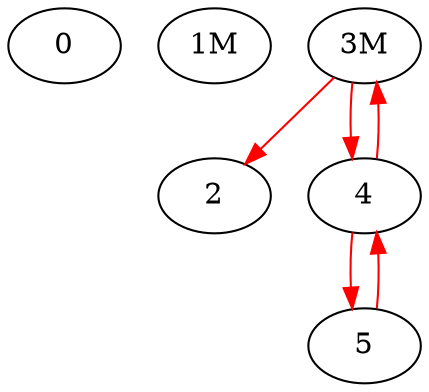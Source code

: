 Digraph G {
0;
"1M";
2;
edge [color=red];
"3M"->2;
edge [color=black];
edge [color=red];
"3M"->4;
edge [color=black];
edge [color=red];
4->"3M";
edge [color=black];
edge [color=red];
4->5;
edge [color=black];
edge [color=red];
5->4;
edge [color=black];
}

